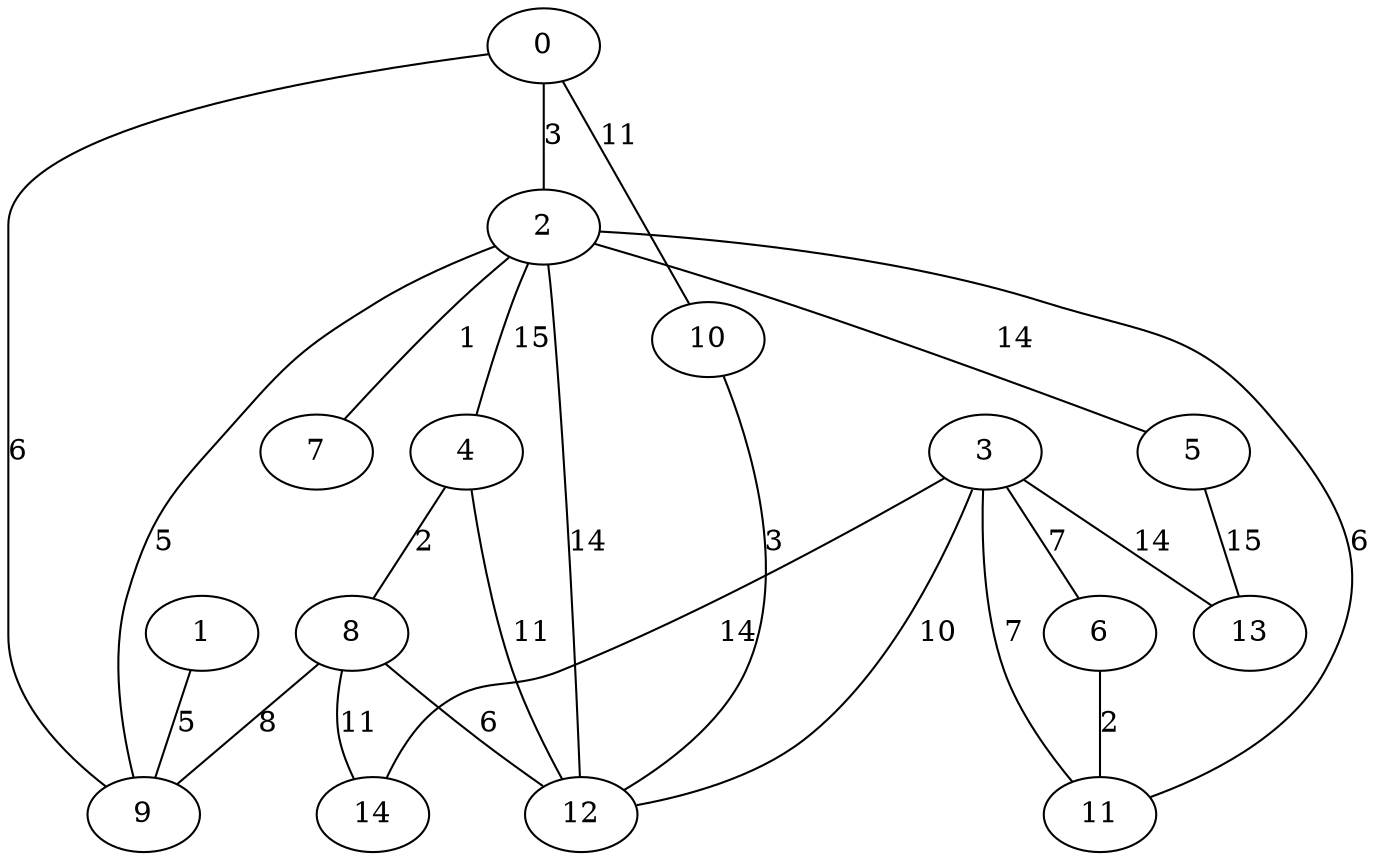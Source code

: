 graph{
0 -- 2 [label="3"];
0 -- 9 [label="6"];
0 -- 10 [label="11"];
1 -- 9 [label="5"];
2 -- 4 [label="15"];
2 -- 5 [label="14"];
2 -- 7 [label="1"];
2 -- 9 [label="5"];
2 -- 11 [label="6"];
2 -- 12 [label="14"];
3 -- 6 [label="7"];
3 -- 11 [label="7"];
3 -- 12 [label="10"];
3 -- 13 [label="14"];
3 -- 14 [label="14"];
4 -- 8 [label="2"];
4 -- 12 [label="11"];
5 -- 13 [label="15"];
6 -- 11 [label="2"];
8 -- 9 [label="8"];
8 -- 12 [label="6"];
8 -- 14 [label="11"];
10 -- 12 [label="3"];
}